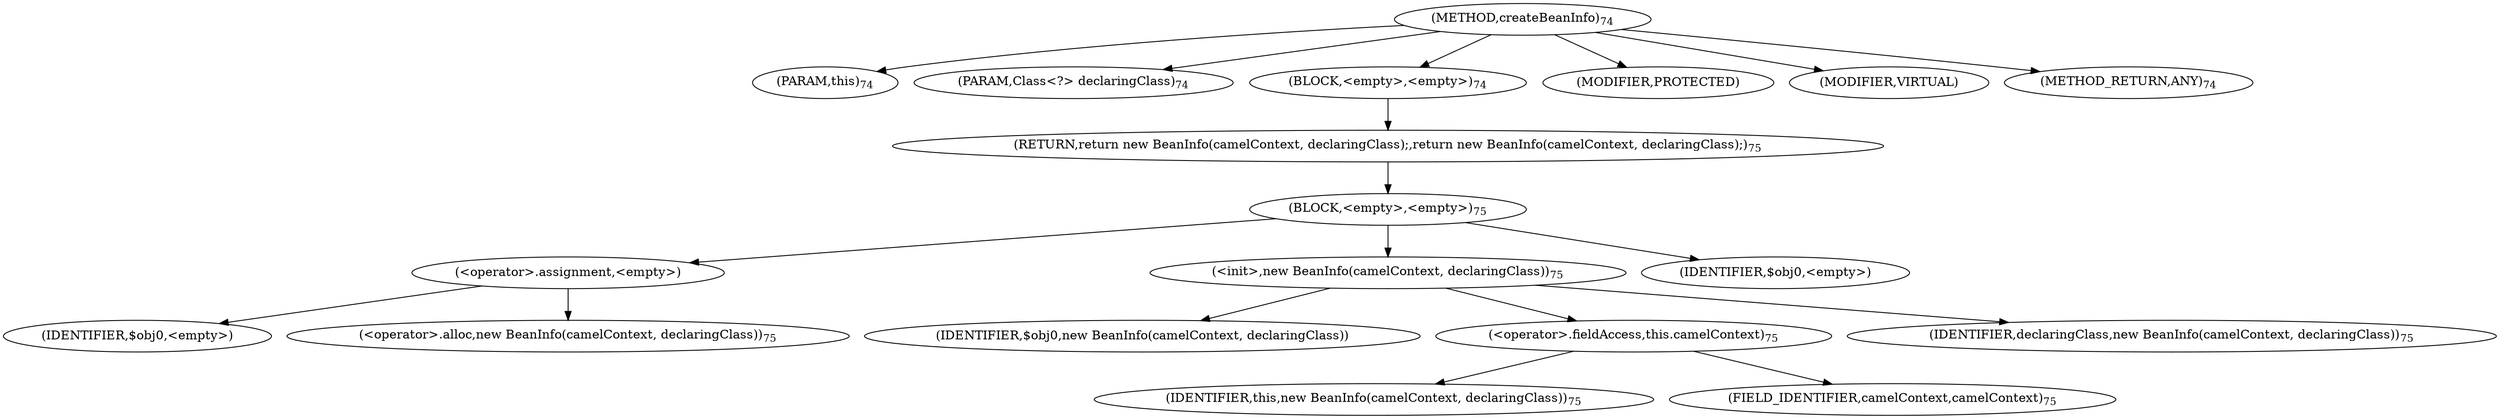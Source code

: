 digraph "createBeanInfo" {  
"167" [label = <(METHOD,createBeanInfo)<SUB>74</SUB>> ]
"168" [label = <(PARAM,this)<SUB>74</SUB>> ]
"169" [label = <(PARAM,Class&lt;?&gt; declaringClass)<SUB>74</SUB>> ]
"170" [label = <(BLOCK,&lt;empty&gt;,&lt;empty&gt;)<SUB>74</SUB>> ]
"171" [label = <(RETURN,return new BeanInfo(camelContext, declaringClass);,return new BeanInfo(camelContext, declaringClass);)<SUB>75</SUB>> ]
"172" [label = <(BLOCK,&lt;empty&gt;,&lt;empty&gt;)<SUB>75</SUB>> ]
"173" [label = <(&lt;operator&gt;.assignment,&lt;empty&gt;)> ]
"174" [label = <(IDENTIFIER,$obj0,&lt;empty&gt;)> ]
"175" [label = <(&lt;operator&gt;.alloc,new BeanInfo(camelContext, declaringClass))<SUB>75</SUB>> ]
"176" [label = <(&lt;init&gt;,new BeanInfo(camelContext, declaringClass))<SUB>75</SUB>> ]
"177" [label = <(IDENTIFIER,$obj0,new BeanInfo(camelContext, declaringClass))> ]
"178" [label = <(&lt;operator&gt;.fieldAccess,this.camelContext)<SUB>75</SUB>> ]
"179" [label = <(IDENTIFIER,this,new BeanInfo(camelContext, declaringClass))<SUB>75</SUB>> ]
"180" [label = <(FIELD_IDENTIFIER,camelContext,camelContext)<SUB>75</SUB>> ]
"181" [label = <(IDENTIFIER,declaringClass,new BeanInfo(camelContext, declaringClass))<SUB>75</SUB>> ]
"182" [label = <(IDENTIFIER,$obj0,&lt;empty&gt;)> ]
"183" [label = <(MODIFIER,PROTECTED)> ]
"184" [label = <(MODIFIER,VIRTUAL)> ]
"185" [label = <(METHOD_RETURN,ANY)<SUB>74</SUB>> ]
  "167" -> "168" 
  "167" -> "169" 
  "167" -> "170" 
  "167" -> "183" 
  "167" -> "184" 
  "167" -> "185" 
  "170" -> "171" 
  "171" -> "172" 
  "172" -> "173" 
  "172" -> "176" 
  "172" -> "182" 
  "173" -> "174" 
  "173" -> "175" 
  "176" -> "177" 
  "176" -> "178" 
  "176" -> "181" 
  "178" -> "179" 
  "178" -> "180" 
}
